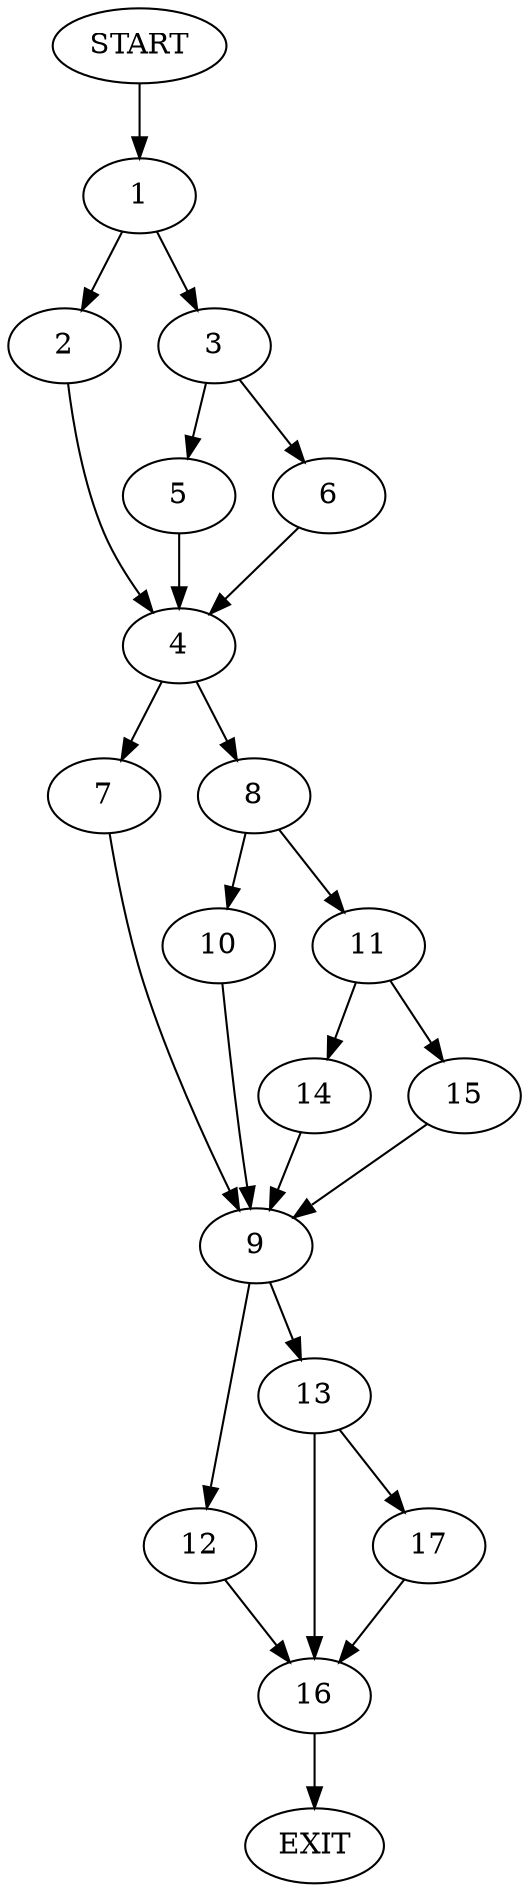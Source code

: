 digraph {
0 [label="START"]
18 [label="EXIT"]
0 -> 1
1 -> 2
1 -> 3
2 -> 4
3 -> 5
3 -> 6
5 -> 4
6 -> 4
4 -> 7
4 -> 8
7 -> 9
8 -> 10
8 -> 11
9 -> 12
9 -> 13
10 -> 9
11 -> 14
11 -> 15
14 -> 9
15 -> 9
12 -> 16
13 -> 16
13 -> 17
16 -> 18
17 -> 16
}
